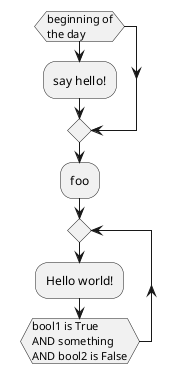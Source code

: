 {
  "sha1": "k8pu52wo9kizpzeevr7u541suatujjr",
  "insertion": {
    "when": "2024-06-03T18:59:32.733Z",
    "user": "plantuml@gmail.com"
  }
}
@startuml
if(beginning of
the day)
:say hello!;
endif
:foo;
repeat
:Hello world!;
repeatwhile(bool1 is True
AND something
AND bool2 is False)
@enduml
